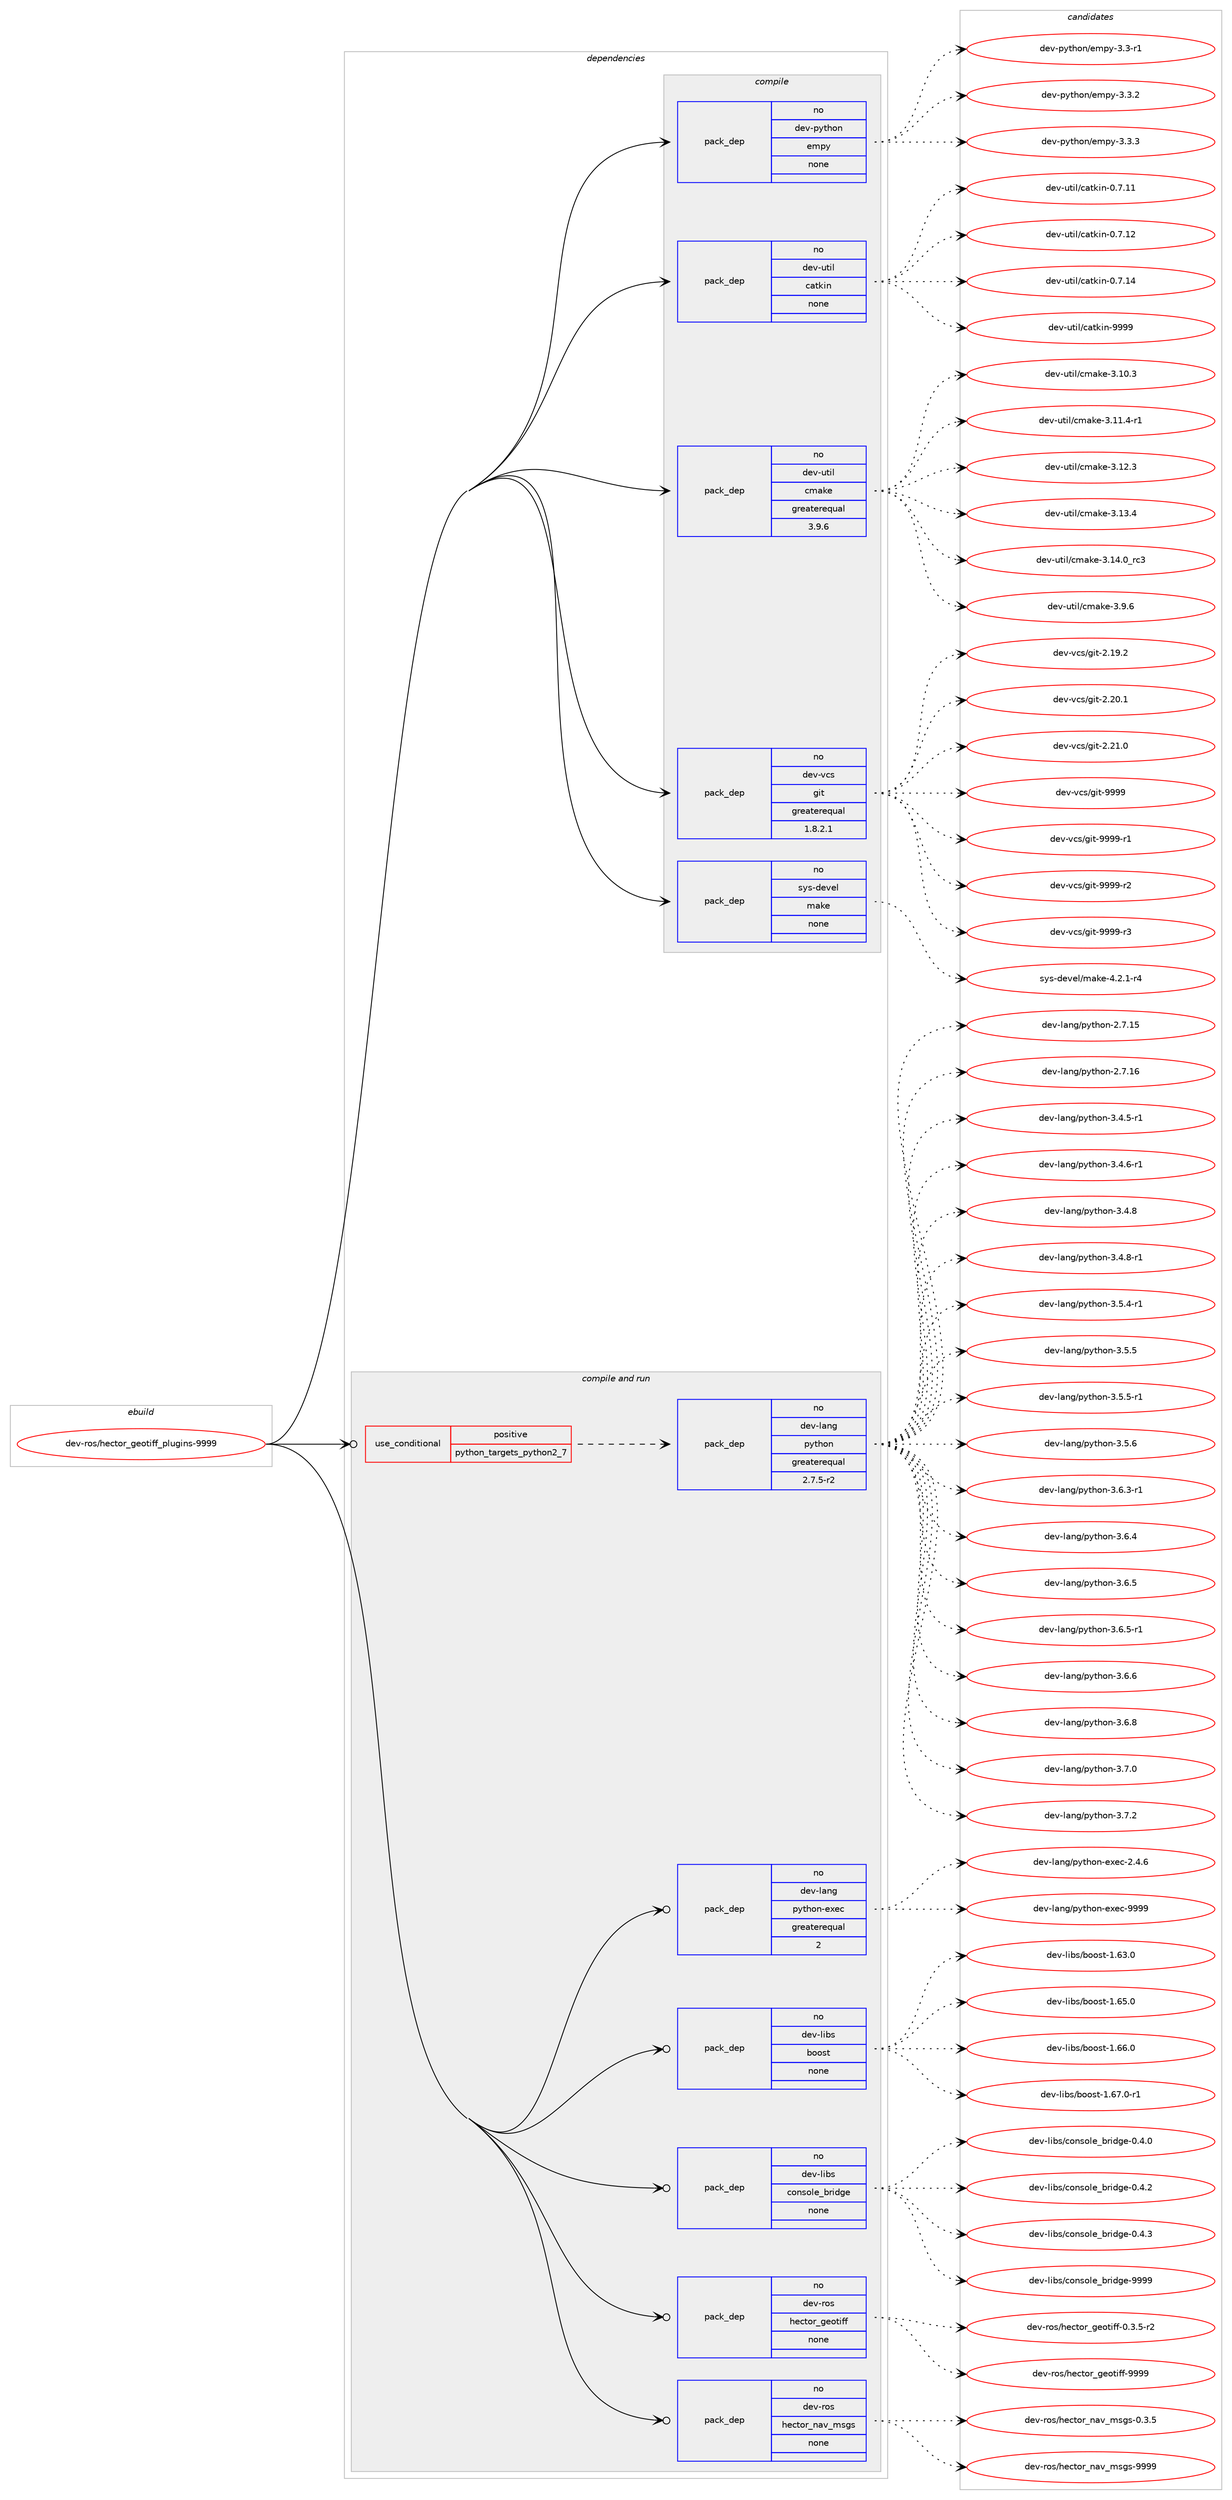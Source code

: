 digraph prolog {

# *************
# Graph options
# *************

newrank=true;
concentrate=true;
compound=true;
graph [rankdir=LR,fontname=Helvetica,fontsize=10,ranksep=1.5];#, ranksep=2.5, nodesep=0.2];
edge  [arrowhead=vee];
node  [fontname=Helvetica,fontsize=10];

# **********
# The ebuild
# **********

subgraph cluster_leftcol {
color=gray;
rank=same;
label=<<i>ebuild</i>>;
id [label="dev-ros/hector_geotiff_plugins-9999", color=red, width=4, href="../dev-ros/hector_geotiff_plugins-9999.svg"];
}

# ****************
# The dependencies
# ****************

subgraph cluster_midcol {
color=gray;
label=<<i>dependencies</i>>;
subgraph cluster_compile {
fillcolor="#eeeeee";
style=filled;
label=<<i>compile</i>>;
subgraph pack1044927 {
dependency1456945 [label=<<TABLE BORDER="0" CELLBORDER="1" CELLSPACING="0" CELLPADDING="4" WIDTH="220"><TR><TD ROWSPAN="6" CELLPADDING="30">pack_dep</TD></TR><TR><TD WIDTH="110">no</TD></TR><TR><TD>dev-python</TD></TR><TR><TD>empy</TD></TR><TR><TD>none</TD></TR><TR><TD></TD></TR></TABLE>>, shape=none, color=blue];
}
id:e -> dependency1456945:w [weight=20,style="solid",arrowhead="vee"];
subgraph pack1044928 {
dependency1456946 [label=<<TABLE BORDER="0" CELLBORDER="1" CELLSPACING="0" CELLPADDING="4" WIDTH="220"><TR><TD ROWSPAN="6" CELLPADDING="30">pack_dep</TD></TR><TR><TD WIDTH="110">no</TD></TR><TR><TD>dev-util</TD></TR><TR><TD>catkin</TD></TR><TR><TD>none</TD></TR><TR><TD></TD></TR></TABLE>>, shape=none, color=blue];
}
id:e -> dependency1456946:w [weight=20,style="solid",arrowhead="vee"];
subgraph pack1044929 {
dependency1456947 [label=<<TABLE BORDER="0" CELLBORDER="1" CELLSPACING="0" CELLPADDING="4" WIDTH="220"><TR><TD ROWSPAN="6" CELLPADDING="30">pack_dep</TD></TR><TR><TD WIDTH="110">no</TD></TR><TR><TD>dev-util</TD></TR><TR><TD>cmake</TD></TR><TR><TD>greaterequal</TD></TR><TR><TD>3.9.6</TD></TR></TABLE>>, shape=none, color=blue];
}
id:e -> dependency1456947:w [weight=20,style="solid",arrowhead="vee"];
subgraph pack1044930 {
dependency1456948 [label=<<TABLE BORDER="0" CELLBORDER="1" CELLSPACING="0" CELLPADDING="4" WIDTH="220"><TR><TD ROWSPAN="6" CELLPADDING="30">pack_dep</TD></TR><TR><TD WIDTH="110">no</TD></TR><TR><TD>dev-vcs</TD></TR><TR><TD>git</TD></TR><TR><TD>greaterequal</TD></TR><TR><TD>1.8.2.1</TD></TR></TABLE>>, shape=none, color=blue];
}
id:e -> dependency1456948:w [weight=20,style="solid",arrowhead="vee"];
subgraph pack1044931 {
dependency1456949 [label=<<TABLE BORDER="0" CELLBORDER="1" CELLSPACING="0" CELLPADDING="4" WIDTH="220"><TR><TD ROWSPAN="6" CELLPADDING="30">pack_dep</TD></TR><TR><TD WIDTH="110">no</TD></TR><TR><TD>sys-devel</TD></TR><TR><TD>make</TD></TR><TR><TD>none</TD></TR><TR><TD></TD></TR></TABLE>>, shape=none, color=blue];
}
id:e -> dependency1456949:w [weight=20,style="solid",arrowhead="vee"];
}
subgraph cluster_compileandrun {
fillcolor="#eeeeee";
style=filled;
label=<<i>compile and run</i>>;
subgraph cond388628 {
dependency1456950 [label=<<TABLE BORDER="0" CELLBORDER="1" CELLSPACING="0" CELLPADDING="4"><TR><TD ROWSPAN="3" CELLPADDING="10">use_conditional</TD></TR><TR><TD>positive</TD></TR><TR><TD>python_targets_python2_7</TD></TR></TABLE>>, shape=none, color=red];
subgraph pack1044932 {
dependency1456951 [label=<<TABLE BORDER="0" CELLBORDER="1" CELLSPACING="0" CELLPADDING="4" WIDTH="220"><TR><TD ROWSPAN="6" CELLPADDING="30">pack_dep</TD></TR><TR><TD WIDTH="110">no</TD></TR><TR><TD>dev-lang</TD></TR><TR><TD>python</TD></TR><TR><TD>greaterequal</TD></TR><TR><TD>2.7.5-r2</TD></TR></TABLE>>, shape=none, color=blue];
}
dependency1456950:e -> dependency1456951:w [weight=20,style="dashed",arrowhead="vee"];
}
id:e -> dependency1456950:w [weight=20,style="solid",arrowhead="odotvee"];
subgraph pack1044933 {
dependency1456952 [label=<<TABLE BORDER="0" CELLBORDER="1" CELLSPACING="0" CELLPADDING="4" WIDTH="220"><TR><TD ROWSPAN="6" CELLPADDING="30">pack_dep</TD></TR><TR><TD WIDTH="110">no</TD></TR><TR><TD>dev-lang</TD></TR><TR><TD>python-exec</TD></TR><TR><TD>greaterequal</TD></TR><TR><TD>2</TD></TR></TABLE>>, shape=none, color=blue];
}
id:e -> dependency1456952:w [weight=20,style="solid",arrowhead="odotvee"];
subgraph pack1044934 {
dependency1456953 [label=<<TABLE BORDER="0" CELLBORDER="1" CELLSPACING="0" CELLPADDING="4" WIDTH="220"><TR><TD ROWSPAN="6" CELLPADDING="30">pack_dep</TD></TR><TR><TD WIDTH="110">no</TD></TR><TR><TD>dev-libs</TD></TR><TR><TD>boost</TD></TR><TR><TD>none</TD></TR><TR><TD></TD></TR></TABLE>>, shape=none, color=blue];
}
id:e -> dependency1456953:w [weight=20,style="solid",arrowhead="odotvee"];
subgraph pack1044935 {
dependency1456954 [label=<<TABLE BORDER="0" CELLBORDER="1" CELLSPACING="0" CELLPADDING="4" WIDTH="220"><TR><TD ROWSPAN="6" CELLPADDING="30">pack_dep</TD></TR><TR><TD WIDTH="110">no</TD></TR><TR><TD>dev-libs</TD></TR><TR><TD>console_bridge</TD></TR><TR><TD>none</TD></TR><TR><TD></TD></TR></TABLE>>, shape=none, color=blue];
}
id:e -> dependency1456954:w [weight=20,style="solid",arrowhead="odotvee"];
subgraph pack1044936 {
dependency1456955 [label=<<TABLE BORDER="0" CELLBORDER="1" CELLSPACING="0" CELLPADDING="4" WIDTH="220"><TR><TD ROWSPAN="6" CELLPADDING="30">pack_dep</TD></TR><TR><TD WIDTH="110">no</TD></TR><TR><TD>dev-ros</TD></TR><TR><TD>hector_geotiff</TD></TR><TR><TD>none</TD></TR><TR><TD></TD></TR></TABLE>>, shape=none, color=blue];
}
id:e -> dependency1456955:w [weight=20,style="solid",arrowhead="odotvee"];
subgraph pack1044937 {
dependency1456956 [label=<<TABLE BORDER="0" CELLBORDER="1" CELLSPACING="0" CELLPADDING="4" WIDTH="220"><TR><TD ROWSPAN="6" CELLPADDING="30">pack_dep</TD></TR><TR><TD WIDTH="110">no</TD></TR><TR><TD>dev-ros</TD></TR><TR><TD>hector_nav_msgs</TD></TR><TR><TD>none</TD></TR><TR><TD></TD></TR></TABLE>>, shape=none, color=blue];
}
id:e -> dependency1456956:w [weight=20,style="solid",arrowhead="odotvee"];
}
subgraph cluster_run {
fillcolor="#eeeeee";
style=filled;
label=<<i>run</i>>;
}
}

# **************
# The candidates
# **************

subgraph cluster_choices {
rank=same;
color=gray;
label=<<i>candidates</i>>;

subgraph choice1044927 {
color=black;
nodesep=1;
choice1001011184511212111610411111047101109112121455146514511449 [label="dev-python/empy-3.3-r1", color=red, width=4,href="../dev-python/empy-3.3-r1.svg"];
choice1001011184511212111610411111047101109112121455146514650 [label="dev-python/empy-3.3.2", color=red, width=4,href="../dev-python/empy-3.3.2.svg"];
choice1001011184511212111610411111047101109112121455146514651 [label="dev-python/empy-3.3.3", color=red, width=4,href="../dev-python/empy-3.3.3.svg"];
dependency1456945:e -> choice1001011184511212111610411111047101109112121455146514511449:w [style=dotted,weight="100"];
dependency1456945:e -> choice1001011184511212111610411111047101109112121455146514650:w [style=dotted,weight="100"];
dependency1456945:e -> choice1001011184511212111610411111047101109112121455146514651:w [style=dotted,weight="100"];
}
subgraph choice1044928 {
color=black;
nodesep=1;
choice1001011184511711610510847999711610710511045484655464949 [label="dev-util/catkin-0.7.11", color=red, width=4,href="../dev-util/catkin-0.7.11.svg"];
choice1001011184511711610510847999711610710511045484655464950 [label="dev-util/catkin-0.7.12", color=red, width=4,href="../dev-util/catkin-0.7.12.svg"];
choice1001011184511711610510847999711610710511045484655464952 [label="dev-util/catkin-0.7.14", color=red, width=4,href="../dev-util/catkin-0.7.14.svg"];
choice100101118451171161051084799971161071051104557575757 [label="dev-util/catkin-9999", color=red, width=4,href="../dev-util/catkin-9999.svg"];
dependency1456946:e -> choice1001011184511711610510847999711610710511045484655464949:w [style=dotted,weight="100"];
dependency1456946:e -> choice1001011184511711610510847999711610710511045484655464950:w [style=dotted,weight="100"];
dependency1456946:e -> choice1001011184511711610510847999711610710511045484655464952:w [style=dotted,weight="100"];
dependency1456946:e -> choice100101118451171161051084799971161071051104557575757:w [style=dotted,weight="100"];
}
subgraph choice1044929 {
color=black;
nodesep=1;
choice1001011184511711610510847991099710710145514649484651 [label="dev-util/cmake-3.10.3", color=red, width=4,href="../dev-util/cmake-3.10.3.svg"];
choice10010111845117116105108479910997107101455146494946524511449 [label="dev-util/cmake-3.11.4-r1", color=red, width=4,href="../dev-util/cmake-3.11.4-r1.svg"];
choice1001011184511711610510847991099710710145514649504651 [label="dev-util/cmake-3.12.3", color=red, width=4,href="../dev-util/cmake-3.12.3.svg"];
choice1001011184511711610510847991099710710145514649514652 [label="dev-util/cmake-3.13.4", color=red, width=4,href="../dev-util/cmake-3.13.4.svg"];
choice1001011184511711610510847991099710710145514649524648951149951 [label="dev-util/cmake-3.14.0_rc3", color=red, width=4,href="../dev-util/cmake-3.14.0_rc3.svg"];
choice10010111845117116105108479910997107101455146574654 [label="dev-util/cmake-3.9.6", color=red, width=4,href="../dev-util/cmake-3.9.6.svg"];
dependency1456947:e -> choice1001011184511711610510847991099710710145514649484651:w [style=dotted,weight="100"];
dependency1456947:e -> choice10010111845117116105108479910997107101455146494946524511449:w [style=dotted,weight="100"];
dependency1456947:e -> choice1001011184511711610510847991099710710145514649504651:w [style=dotted,weight="100"];
dependency1456947:e -> choice1001011184511711610510847991099710710145514649514652:w [style=dotted,weight="100"];
dependency1456947:e -> choice1001011184511711610510847991099710710145514649524648951149951:w [style=dotted,weight="100"];
dependency1456947:e -> choice10010111845117116105108479910997107101455146574654:w [style=dotted,weight="100"];
}
subgraph choice1044930 {
color=black;
nodesep=1;
choice10010111845118991154710310511645504649574650 [label="dev-vcs/git-2.19.2", color=red, width=4,href="../dev-vcs/git-2.19.2.svg"];
choice10010111845118991154710310511645504650484649 [label="dev-vcs/git-2.20.1", color=red, width=4,href="../dev-vcs/git-2.20.1.svg"];
choice10010111845118991154710310511645504650494648 [label="dev-vcs/git-2.21.0", color=red, width=4,href="../dev-vcs/git-2.21.0.svg"];
choice1001011184511899115471031051164557575757 [label="dev-vcs/git-9999", color=red, width=4,href="../dev-vcs/git-9999.svg"];
choice10010111845118991154710310511645575757574511449 [label="dev-vcs/git-9999-r1", color=red, width=4,href="../dev-vcs/git-9999-r1.svg"];
choice10010111845118991154710310511645575757574511450 [label="dev-vcs/git-9999-r2", color=red, width=4,href="../dev-vcs/git-9999-r2.svg"];
choice10010111845118991154710310511645575757574511451 [label="dev-vcs/git-9999-r3", color=red, width=4,href="../dev-vcs/git-9999-r3.svg"];
dependency1456948:e -> choice10010111845118991154710310511645504649574650:w [style=dotted,weight="100"];
dependency1456948:e -> choice10010111845118991154710310511645504650484649:w [style=dotted,weight="100"];
dependency1456948:e -> choice10010111845118991154710310511645504650494648:w [style=dotted,weight="100"];
dependency1456948:e -> choice1001011184511899115471031051164557575757:w [style=dotted,weight="100"];
dependency1456948:e -> choice10010111845118991154710310511645575757574511449:w [style=dotted,weight="100"];
dependency1456948:e -> choice10010111845118991154710310511645575757574511450:w [style=dotted,weight="100"];
dependency1456948:e -> choice10010111845118991154710310511645575757574511451:w [style=dotted,weight="100"];
}
subgraph choice1044931 {
color=black;
nodesep=1;
choice1151211154510010111810110847109971071014552465046494511452 [label="sys-devel/make-4.2.1-r4", color=red, width=4,href="../sys-devel/make-4.2.1-r4.svg"];
dependency1456949:e -> choice1151211154510010111810110847109971071014552465046494511452:w [style=dotted,weight="100"];
}
subgraph choice1044932 {
color=black;
nodesep=1;
choice10010111845108971101034711212111610411111045504655464953 [label="dev-lang/python-2.7.15", color=red, width=4,href="../dev-lang/python-2.7.15.svg"];
choice10010111845108971101034711212111610411111045504655464954 [label="dev-lang/python-2.7.16", color=red, width=4,href="../dev-lang/python-2.7.16.svg"];
choice1001011184510897110103471121211161041111104551465246534511449 [label="dev-lang/python-3.4.5-r1", color=red, width=4,href="../dev-lang/python-3.4.5-r1.svg"];
choice1001011184510897110103471121211161041111104551465246544511449 [label="dev-lang/python-3.4.6-r1", color=red, width=4,href="../dev-lang/python-3.4.6-r1.svg"];
choice100101118451089711010347112121116104111110455146524656 [label="dev-lang/python-3.4.8", color=red, width=4,href="../dev-lang/python-3.4.8.svg"];
choice1001011184510897110103471121211161041111104551465246564511449 [label="dev-lang/python-3.4.8-r1", color=red, width=4,href="../dev-lang/python-3.4.8-r1.svg"];
choice1001011184510897110103471121211161041111104551465346524511449 [label="dev-lang/python-3.5.4-r1", color=red, width=4,href="../dev-lang/python-3.5.4-r1.svg"];
choice100101118451089711010347112121116104111110455146534653 [label="dev-lang/python-3.5.5", color=red, width=4,href="../dev-lang/python-3.5.5.svg"];
choice1001011184510897110103471121211161041111104551465346534511449 [label="dev-lang/python-3.5.5-r1", color=red, width=4,href="../dev-lang/python-3.5.5-r1.svg"];
choice100101118451089711010347112121116104111110455146534654 [label="dev-lang/python-3.5.6", color=red, width=4,href="../dev-lang/python-3.5.6.svg"];
choice1001011184510897110103471121211161041111104551465446514511449 [label="dev-lang/python-3.6.3-r1", color=red, width=4,href="../dev-lang/python-3.6.3-r1.svg"];
choice100101118451089711010347112121116104111110455146544652 [label="dev-lang/python-3.6.4", color=red, width=4,href="../dev-lang/python-3.6.4.svg"];
choice100101118451089711010347112121116104111110455146544653 [label="dev-lang/python-3.6.5", color=red, width=4,href="../dev-lang/python-3.6.5.svg"];
choice1001011184510897110103471121211161041111104551465446534511449 [label="dev-lang/python-3.6.5-r1", color=red, width=4,href="../dev-lang/python-3.6.5-r1.svg"];
choice100101118451089711010347112121116104111110455146544654 [label="dev-lang/python-3.6.6", color=red, width=4,href="../dev-lang/python-3.6.6.svg"];
choice100101118451089711010347112121116104111110455146544656 [label="dev-lang/python-3.6.8", color=red, width=4,href="../dev-lang/python-3.6.8.svg"];
choice100101118451089711010347112121116104111110455146554648 [label="dev-lang/python-3.7.0", color=red, width=4,href="../dev-lang/python-3.7.0.svg"];
choice100101118451089711010347112121116104111110455146554650 [label="dev-lang/python-3.7.2", color=red, width=4,href="../dev-lang/python-3.7.2.svg"];
dependency1456951:e -> choice10010111845108971101034711212111610411111045504655464953:w [style=dotted,weight="100"];
dependency1456951:e -> choice10010111845108971101034711212111610411111045504655464954:w [style=dotted,weight="100"];
dependency1456951:e -> choice1001011184510897110103471121211161041111104551465246534511449:w [style=dotted,weight="100"];
dependency1456951:e -> choice1001011184510897110103471121211161041111104551465246544511449:w [style=dotted,weight="100"];
dependency1456951:e -> choice100101118451089711010347112121116104111110455146524656:w [style=dotted,weight="100"];
dependency1456951:e -> choice1001011184510897110103471121211161041111104551465246564511449:w [style=dotted,weight="100"];
dependency1456951:e -> choice1001011184510897110103471121211161041111104551465346524511449:w [style=dotted,weight="100"];
dependency1456951:e -> choice100101118451089711010347112121116104111110455146534653:w [style=dotted,weight="100"];
dependency1456951:e -> choice1001011184510897110103471121211161041111104551465346534511449:w [style=dotted,weight="100"];
dependency1456951:e -> choice100101118451089711010347112121116104111110455146534654:w [style=dotted,weight="100"];
dependency1456951:e -> choice1001011184510897110103471121211161041111104551465446514511449:w [style=dotted,weight="100"];
dependency1456951:e -> choice100101118451089711010347112121116104111110455146544652:w [style=dotted,weight="100"];
dependency1456951:e -> choice100101118451089711010347112121116104111110455146544653:w [style=dotted,weight="100"];
dependency1456951:e -> choice1001011184510897110103471121211161041111104551465446534511449:w [style=dotted,weight="100"];
dependency1456951:e -> choice100101118451089711010347112121116104111110455146544654:w [style=dotted,weight="100"];
dependency1456951:e -> choice100101118451089711010347112121116104111110455146544656:w [style=dotted,weight="100"];
dependency1456951:e -> choice100101118451089711010347112121116104111110455146554648:w [style=dotted,weight="100"];
dependency1456951:e -> choice100101118451089711010347112121116104111110455146554650:w [style=dotted,weight="100"];
}
subgraph choice1044933 {
color=black;
nodesep=1;
choice1001011184510897110103471121211161041111104510112010199455046524654 [label="dev-lang/python-exec-2.4.6", color=red, width=4,href="../dev-lang/python-exec-2.4.6.svg"];
choice10010111845108971101034711212111610411111045101120101994557575757 [label="dev-lang/python-exec-9999", color=red, width=4,href="../dev-lang/python-exec-9999.svg"];
dependency1456952:e -> choice1001011184510897110103471121211161041111104510112010199455046524654:w [style=dotted,weight="100"];
dependency1456952:e -> choice10010111845108971101034711212111610411111045101120101994557575757:w [style=dotted,weight="100"];
}
subgraph choice1044934 {
color=black;
nodesep=1;
choice1001011184510810598115479811111111511645494654514648 [label="dev-libs/boost-1.63.0", color=red, width=4,href="../dev-libs/boost-1.63.0.svg"];
choice1001011184510810598115479811111111511645494654534648 [label="dev-libs/boost-1.65.0", color=red, width=4,href="../dev-libs/boost-1.65.0.svg"];
choice1001011184510810598115479811111111511645494654544648 [label="dev-libs/boost-1.66.0", color=red, width=4,href="../dev-libs/boost-1.66.0.svg"];
choice10010111845108105981154798111111115116454946545546484511449 [label="dev-libs/boost-1.67.0-r1", color=red, width=4,href="../dev-libs/boost-1.67.0-r1.svg"];
dependency1456953:e -> choice1001011184510810598115479811111111511645494654514648:w [style=dotted,weight="100"];
dependency1456953:e -> choice1001011184510810598115479811111111511645494654534648:w [style=dotted,weight="100"];
dependency1456953:e -> choice1001011184510810598115479811111111511645494654544648:w [style=dotted,weight="100"];
dependency1456953:e -> choice10010111845108105981154798111111115116454946545546484511449:w [style=dotted,weight="100"];
}
subgraph choice1044935 {
color=black;
nodesep=1;
choice100101118451081059811547991111101151111081019598114105100103101454846524648 [label="dev-libs/console_bridge-0.4.0", color=red, width=4,href="../dev-libs/console_bridge-0.4.0.svg"];
choice100101118451081059811547991111101151111081019598114105100103101454846524650 [label="dev-libs/console_bridge-0.4.2", color=red, width=4,href="../dev-libs/console_bridge-0.4.2.svg"];
choice100101118451081059811547991111101151111081019598114105100103101454846524651 [label="dev-libs/console_bridge-0.4.3", color=red, width=4,href="../dev-libs/console_bridge-0.4.3.svg"];
choice1001011184510810598115479911111011511110810195981141051001031014557575757 [label="dev-libs/console_bridge-9999", color=red, width=4,href="../dev-libs/console_bridge-9999.svg"];
dependency1456954:e -> choice100101118451081059811547991111101151111081019598114105100103101454846524648:w [style=dotted,weight="100"];
dependency1456954:e -> choice100101118451081059811547991111101151111081019598114105100103101454846524650:w [style=dotted,weight="100"];
dependency1456954:e -> choice100101118451081059811547991111101151111081019598114105100103101454846524651:w [style=dotted,weight="100"];
dependency1456954:e -> choice1001011184510810598115479911111011511110810195981141051001031014557575757:w [style=dotted,weight="100"];
}
subgraph choice1044936 {
color=black;
nodesep=1;
choice100101118451141111154710410199116111114951031011111161051021024548465146534511450 [label="dev-ros/hector_geotiff-0.3.5-r2", color=red, width=4,href="../dev-ros/hector_geotiff-0.3.5-r2.svg"];
choice100101118451141111154710410199116111114951031011111161051021024557575757 [label="dev-ros/hector_geotiff-9999", color=red, width=4,href="../dev-ros/hector_geotiff-9999.svg"];
dependency1456955:e -> choice100101118451141111154710410199116111114951031011111161051021024548465146534511450:w [style=dotted,weight="100"];
dependency1456955:e -> choice100101118451141111154710410199116111114951031011111161051021024557575757:w [style=dotted,weight="100"];
}
subgraph choice1044937 {
color=black;
nodesep=1;
choice100101118451141111154710410199116111114951109711895109115103115454846514653 [label="dev-ros/hector_nav_msgs-0.3.5", color=red, width=4,href="../dev-ros/hector_nav_msgs-0.3.5.svg"];
choice1001011184511411111547104101991161111149511097118951091151031154557575757 [label="dev-ros/hector_nav_msgs-9999", color=red, width=4,href="../dev-ros/hector_nav_msgs-9999.svg"];
dependency1456956:e -> choice100101118451141111154710410199116111114951109711895109115103115454846514653:w [style=dotted,weight="100"];
dependency1456956:e -> choice1001011184511411111547104101991161111149511097118951091151031154557575757:w [style=dotted,weight="100"];
}
}

}
